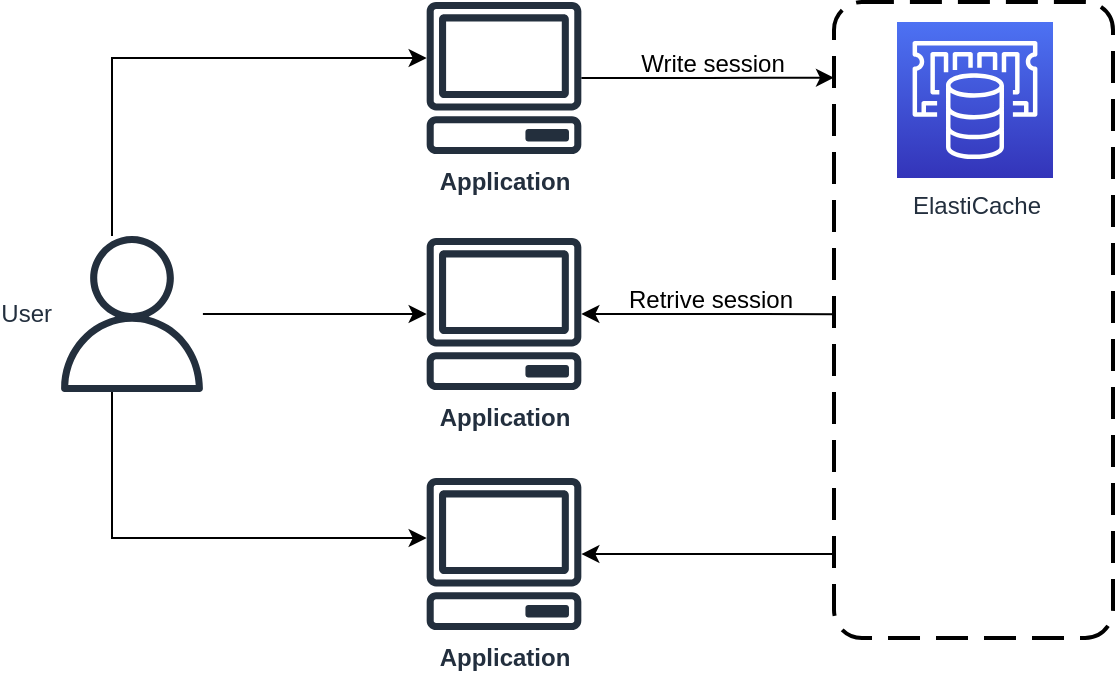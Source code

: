 <mxfile version="20.6.2" type="device"><diagram id="5NvxydB6nhypWm8HDLAY" name="Page-1"><mxGraphModel dx="638" dy="691" grid="1" gridSize="10" guides="1" tooltips="1" connect="1" arrows="1" fold="1" page="1" pageScale="1" pageWidth="850" pageHeight="1100" math="0" shadow="0"><root><mxCell id="0"/><mxCell id="1" parent="0"/><mxCell id="lvpiOLbvBx29Fu7YXFk9-10" value="" style="rounded=1;arcSize=10;dashed=1;strokeColor=#000000;fillColor=none;gradientColor=none;dashPattern=8 4;strokeWidth=2;" vertex="1" parent="1"><mxGeometry x="510" y="362" width="139.5" height="318" as="geometry"/></mxCell><mxCell id="lvpiOLbvBx29Fu7YXFk9-17" style="edgeStyle=orthogonalEdgeStyle;rounded=0;orthogonalLoop=1;jettySize=auto;html=1;" edge="1" parent="1" source="lvpiOLbvBx29Fu7YXFk9-2" target="lvpiOLbvBx29Fu7YXFk9-7"><mxGeometry relative="1" as="geometry"><Array as="points"><mxPoint x="149" y="390"/></Array></mxGeometry></mxCell><mxCell id="lvpiOLbvBx29Fu7YXFk9-18" style="edgeStyle=orthogonalEdgeStyle;rounded=0;orthogonalLoop=1;jettySize=auto;html=1;" edge="1" parent="1" source="lvpiOLbvBx29Fu7YXFk9-2" target="lvpiOLbvBx29Fu7YXFk9-16"><mxGeometry relative="1" as="geometry"><Array as="points"><mxPoint x="149" y="630"/></Array></mxGeometry></mxCell><mxCell id="lvpiOLbvBx29Fu7YXFk9-19" style="edgeStyle=orthogonalEdgeStyle;rounded=0;orthogonalLoop=1;jettySize=auto;html=1;" edge="1" parent="1" source="lvpiOLbvBx29Fu7YXFk9-2" target="lvpiOLbvBx29Fu7YXFk9-15"><mxGeometry relative="1" as="geometry"/></mxCell><mxCell id="lvpiOLbvBx29Fu7YXFk9-2" value="User" style="sketch=0;outlineConnect=0;fontColor=#232F3E;gradientColor=none;fillColor=#232F3D;strokeColor=none;dashed=0;verticalLabelPosition=middle;verticalAlign=middle;align=right;html=1;fontSize=12;fontStyle=0;aspect=fixed;pointerEvents=1;shape=mxgraph.aws4.user;labelPosition=left;" vertex="1" parent="1"><mxGeometry x="120" y="479" width="78" height="78" as="geometry"/></mxCell><mxCell id="lvpiOLbvBx29Fu7YXFk9-29" style="edgeStyle=orthogonalEdgeStyle;rounded=0;orthogonalLoop=1;jettySize=auto;html=1;entryX=0;entryY=0.119;entryDx=0;entryDy=0;entryPerimeter=0;" edge="1" parent="1" source="lvpiOLbvBx29Fu7YXFk9-7" target="lvpiOLbvBx29Fu7YXFk9-10"><mxGeometry relative="1" as="geometry"/></mxCell><mxCell id="lvpiOLbvBx29Fu7YXFk9-7" value="Application" style="sketch=0;outlineConnect=0;fontColor=#232F3E;gradientColor=none;fillColor=#232F3D;strokeColor=none;dashed=0;verticalLabelPosition=bottom;verticalAlign=top;align=center;html=1;fontSize=12;fontStyle=1;aspect=fixed;pointerEvents=1;shape=mxgraph.aws4.client;spacingTop=0;" vertex="1" parent="1"><mxGeometry x="306" y="362" width="78" height="76" as="geometry"/></mxCell><mxCell id="lvpiOLbvBx29Fu7YXFk9-8" value="ElastiCache" style="sketch=0;points=[[0,0,0],[0.25,0,0],[0.5,0,0],[0.75,0,0],[1,0,0],[0,1,0],[0.25,1,0],[0.5,1,0],[0.75,1,0],[1,1,0],[0,0.25,0],[0,0.5,0],[0,0.75,0],[1,0.25,0],[1,0.5,0],[1,0.75,0]];outlineConnect=0;fontColor=#232F3E;gradientColor=#4D72F3;gradientDirection=north;fillColor=#3334B9;strokeColor=#ffffff;dashed=0;verticalLabelPosition=bottom;verticalAlign=top;align=center;html=1;fontSize=12;fontStyle=0;aspect=fixed;shape=mxgraph.aws4.resourceIcon;resIcon=mxgraph.aws4.elasticache;" vertex="1" parent="1"><mxGeometry x="541.5" y="372" width="78" height="78" as="geometry"/></mxCell><mxCell id="lvpiOLbvBx29Fu7YXFk9-27" style="edgeStyle=orthogonalEdgeStyle;rounded=0;orthogonalLoop=1;jettySize=auto;html=1;entryX=0;entryY=0.491;entryDx=0;entryDy=0;entryPerimeter=0;startArrow=classic;startFill=1;endArrow=none;endFill=0;" edge="1" parent="1" source="lvpiOLbvBx29Fu7YXFk9-15" target="lvpiOLbvBx29Fu7YXFk9-10"><mxGeometry relative="1" as="geometry"/></mxCell><mxCell id="lvpiOLbvBx29Fu7YXFk9-15" value="Application" style="sketch=0;outlineConnect=0;fontColor=#232F3E;gradientColor=none;fillColor=#232F3D;strokeColor=none;dashed=0;verticalLabelPosition=bottom;verticalAlign=top;align=center;html=1;fontSize=12;fontStyle=1;aspect=fixed;pointerEvents=1;shape=mxgraph.aws4.client;spacingTop=0;" vertex="1" parent="1"><mxGeometry x="306" y="480" width="78" height="76" as="geometry"/></mxCell><mxCell id="lvpiOLbvBx29Fu7YXFk9-28" style="edgeStyle=orthogonalEdgeStyle;rounded=0;orthogonalLoop=1;jettySize=auto;html=1;entryX=0;entryY=0.868;entryDx=0;entryDy=0;entryPerimeter=0;startArrow=classic;startFill=1;endArrow=none;endFill=0;" edge="1" parent="1" source="lvpiOLbvBx29Fu7YXFk9-16" target="lvpiOLbvBx29Fu7YXFk9-10"><mxGeometry relative="1" as="geometry"/></mxCell><mxCell id="lvpiOLbvBx29Fu7YXFk9-16" value="Application" style="sketch=0;outlineConnect=0;fontColor=#232F3E;gradientColor=none;fillColor=#232F3D;strokeColor=none;dashed=0;verticalLabelPosition=bottom;verticalAlign=top;align=center;html=1;fontSize=12;fontStyle=1;aspect=fixed;pointerEvents=1;shape=mxgraph.aws4.client;spacingTop=0;" vertex="1" parent="1"><mxGeometry x="306" y="600" width="78" height="76" as="geometry"/></mxCell><mxCell id="lvpiOLbvBx29Fu7YXFk9-31" value="Write session" style="text;html=1;align=center;verticalAlign=middle;resizable=0;points=[];autosize=1;strokeColor=none;fillColor=none;" vertex="1" parent="1"><mxGeometry x="399" y="378" width="100" height="30" as="geometry"/></mxCell><mxCell id="lvpiOLbvBx29Fu7YXFk9-32" value="Retrive session" style="text;html=1;align=center;verticalAlign=middle;resizable=0;points=[];autosize=1;strokeColor=none;fillColor=none;" vertex="1" parent="1"><mxGeometry x="393" y="496" width="110" height="30" as="geometry"/></mxCell></root></mxGraphModel></diagram></mxfile>